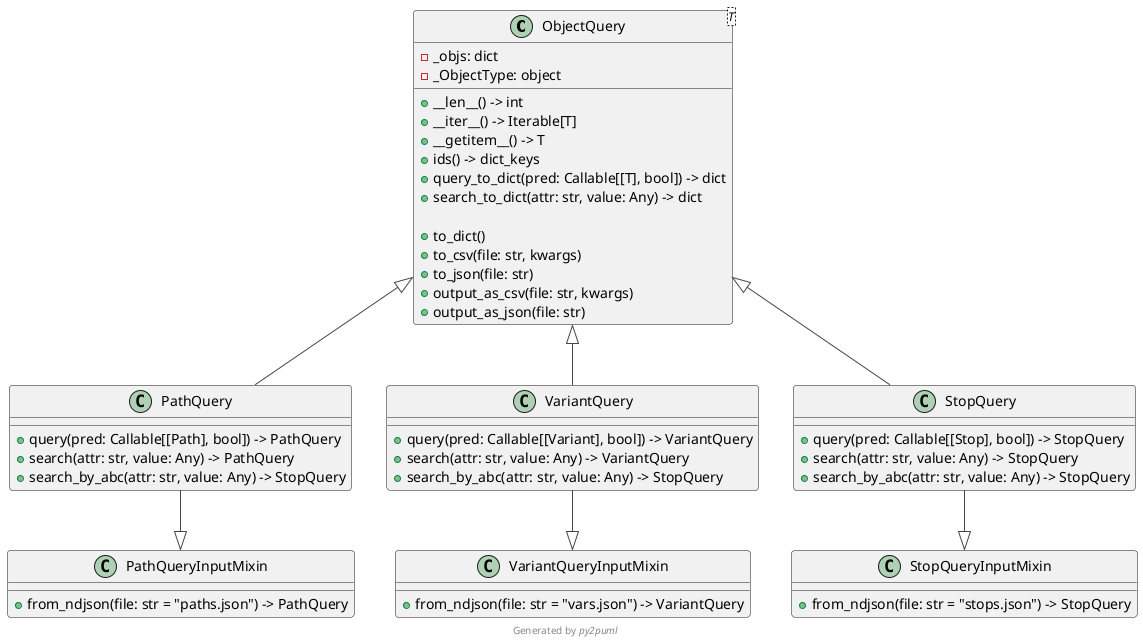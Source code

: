 @startuml variant
!theme vibrant
!pragma useIntermediatePackages false

class ObjectQuery<T> {
  -_objs: dict
  -_ObjectType: object
    
  +__len__() -> int
  +__iter__() -> Iterable[T]
  +__getitem__() -> T
  +ids() -> dict_keys
  +query_to_dict(pred: Callable[[T], bool]) -> dict
  +search_to_dict(attr: str, value: Any) -> dict
  
  +to_dict()
  +to_csv(file: str, kwargs)
  +to_json(file: str)
    
  +output_as_csv(file: str, kwargs)
  +output_as_json(file: str)
}

class StopQuery {
  +query(pred: Callable[[Stop], bool]) -> StopQuery
  +search(attr: str, value: Any) -> StopQuery
  +search_by_abc(attr: str, value: Any) -> StopQuery
}

class VariantQuery {
  +query(pred: Callable[[Variant], bool]) -> VariantQuery
  +search(attr: str, value: Any) -> VariantQuery
  +search_by_abc(attr: str, value: Any) -> StopQuery
}

class PathQuery {
  +query(pred: Callable[[Path], bool]) -> PathQuery
  +search(attr: str, value: Any) -> PathQuery
  +search_by_abc(attr: str, value: Any) -> StopQuery
}

class StopQueryInputMixin {
  +from_ndjson(file: str = "stops.json") -> StopQuery
}

class VariantQueryInputMixin {
  +from_ndjson(file: str = "vars.json") -> VariantQuery
}

class PathQueryInputMixin {
  +from_ndjson(file: str = "paths.json") -> PathQuery
}

ObjectQuery <|-d- StopQuery
ObjectQuery <|-d- VariantQuery
ObjectQuery <|-d- PathQuery
StopQueryInputMixin <|-u- StopQuery
VariantQueryInputMixin <|-u- VariantQuery
PathQueryInputMixin <|-u- PathQuery

footer Generated by //py2puml//
@enduml